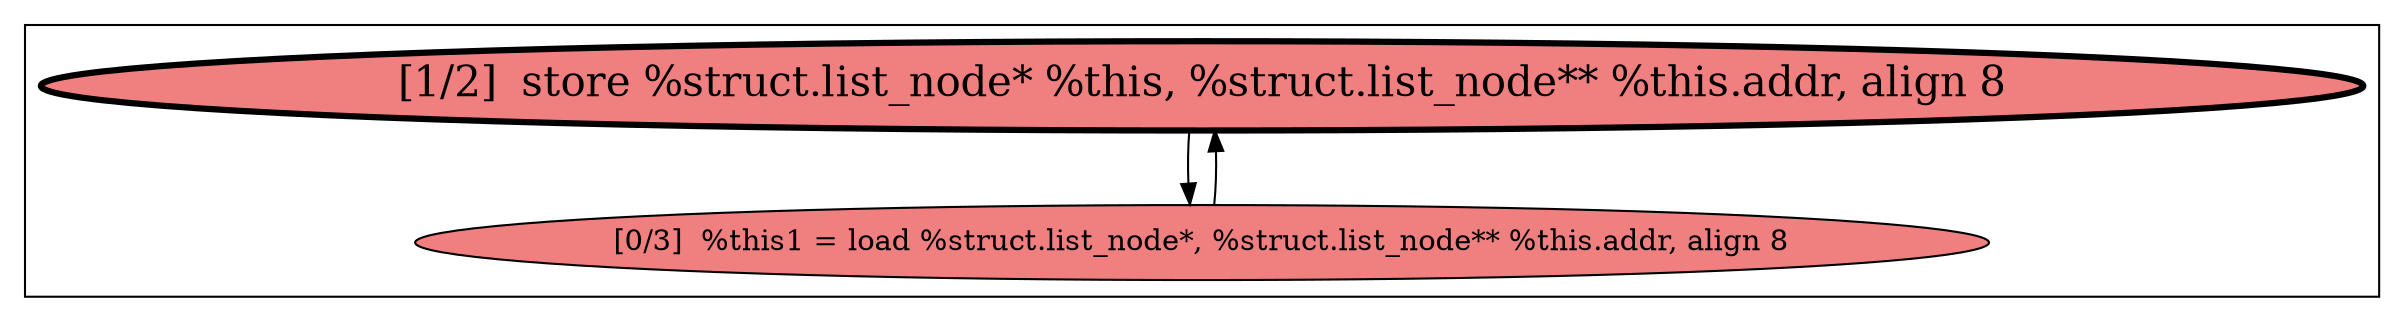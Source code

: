 
digraph G {





subgraph cluster0 {


node164 [penwidth=3.0,fontsize=20,fillcolor=lightcoral,label="[1/2]  store %struct.list_node* %this, %struct.list_node** %this.addr, align 8",shape=ellipse,style=filled ]
node163 [fillcolor=lightcoral,label="[0/3]  %this1 = load %struct.list_node*, %struct.list_node** %this.addr, align 8",shape=ellipse,style=filled ]

node163->node164 [ ]
node164->node163 [ ]


}

}
